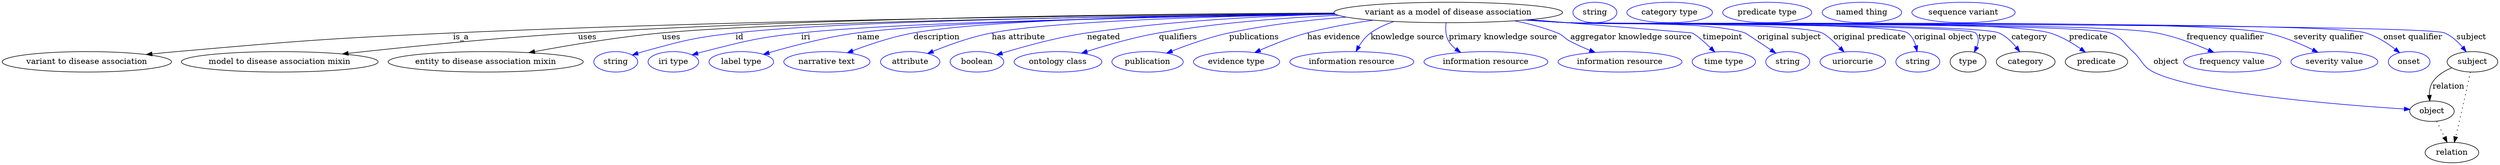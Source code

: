 digraph {
	graph [bb="0,0,4369.4,283"];
	node [label="\N"];
	"variant as a model of disease association"	[height=0.5,
		label="variant as a model of disease association",
		pos="2531.2,265",
		width=5.5606];
	"variant to disease association"	[height=0.5,
		pos="148.19,178",
		width=4.1163];
	"variant as a model of disease association" -> "variant to disease association"	[label=is_a,
		lp="804.19,221.5",
		pos="e,252.43,190.88 2332,263.09 2008.4,260.92 1348.6,253.59 790.19,229 574.34,219.49 520.41,214.97 305.19,196 291.45,194.79 277.05,193.4 \
262.78,191.94"];
	"model to disease association mixin"	[height=0.5,
		pos="486.19,178",
		width=4.7843];
	"variant as a model of disease association" -> "model to disease association mixin"	[label=uses,
		lp="1025.7,221.5",
		pos="e,596.2,191.85 2331.3,264 2040.1,262.97 1482.6,257.04 1009.2,229 870.7,220.8 712.16,204.69 606.28,192.97"];
	"entity to disease association mixin"	[height=0.5,
		pos="847.19,178",
		width=4.7482];
	"variant as a model of disease association" -> "entity to disease association mixin"	[label=uses,
		lp="1172.7,221.5",
		pos="e,923.01,194.2 2333.2,262.25 2008.9,258.83 1378.3,249.71 1156.2,229 1080.3,221.93 994.88,207.61 933.1,196.1"];
	id	[color=blue,
		height=0.5,
		label=string,
		pos="1074.2,178",
		width=1.0652];
	"variant as a model of disease association" -> id	[color=blue,
		label=id,
		lp="1293.2,221.5",
		pos="e,1103.2,190.01 2332.9,262.54 2034.1,259.64 1482.7,251.37 1286.2,229 1212.3,220.59 1193.9,215.79 1122.2,196 1119.1,195.14 1115.9,\
194.18 1112.7,193.17",
		style=solid];
	iri	[color=blue,
		height=0.5,
		label="iri type",
		pos="1175.2,178",
		width=1.2277];
	"variant as a model of disease association" -> iri	[color=blue,
		label=iri,
		lp="1411.2,221.5",
		pos="e,1207.8,190.16 2334.6,261.58 2060.5,257.58 1577.7,248.04 1403.2,229 1324.5,220.41 1304.9,215.46 1228.2,196 1224.8,195.13 1221.2,\
194.16 1217.7,193.14",
		style=solid];
	name	[color=blue,
		height=0.5,
		label="label type",
		pos="1294.2,178",
		width=1.5707];
	"variant as a model of disease association" -> name	[color=blue,
		label=name,
		lp="1516.2,221.5",
		pos="e,1332.8,191.18 2333.5,262.12 2079.4,258.86 1652.2,250.34 1496.2,229 1442.8,221.7 1383,205.92 1342.4,194.03",
		style=solid];
	description	[color=blue,
		height=0.5,
		label="narrative text",
		pos="1444.2,178",
		width=2.0943];
	"variant as a model of disease association" -> description	[color=blue,
		label=description,
		lp="1635.7,221.5",
		pos="e,1479.7,193.95 2332.1,263.12 2100.1,260.95 1731.4,253.58 1595.2,229 1558.7,222.41 1518.9,208.97 1489.4,197.69",
		style=solid];
	"has attribute"	[color=blue,
		height=0.5,
		label=attribute,
		pos="1589.2,178",
		width=1.4443];
	"variant as a model of disease association" -> "has attribute"	[color=blue,
		label="has attribute",
		lp="1778.2,221.5",
		pos="e,1619.8,192.73 2333.4,261.99 2134.5,258.78 1842.1,250.46 1731.2,229 1695.7,222.14 1657.2,208.11 1629.2,196.66",
		style=solid];
	negated	[color=blue,
		height=0.5,
		label=boolean,
		pos="1706.2,178",
		width=1.2999];
	"variant as a model of disease association" -> negated	[color=blue,
		label=negated,
		lp="1927.2,221.5",
		pos="e,1740.4,190.33 2333.2,262.24 2207.9,258.87 2042.9,250.25 1898.2,229 1846.6,221.42 1788.8,205.31 1750.3,193.41",
		style=solid];
	qualifiers	[color=blue,
		height=0.5,
		label="ontology class",
		pos="1847.2,178",
		width=2.1304];
	"variant as a model of disease association" -> qualifiers	[color=blue,
		label=qualifiers,
		lp="2057.7,221.5",
		pos="e,1888.5,193.28 2338.7,260.05 2243.5,255.74 2127.2,246.91 2024.2,229 1980.9,221.48 1933,207.6 1898,196.37",
		style=solid];
	publications	[color=blue,
		height=0.5,
		label=publication,
		pos="2004.2,178",
		width=1.7332];
	"variant as a model of disease association" -> publications	[color=blue,
		label=publications,
		lp="2191.2,221.5",
		pos="e,2037.6,193.32 2352.5,256.85 2287.3,251.85 2213.4,243.37 2147.2,229 2112.7,221.52 2075.1,208.14 2047.1,197.11",
		style=solid];
	"has evidence"	[color=blue,
		height=0.5,
		label="evidence type",
		pos="2160.2,178",
		width=2.0943];
	"variant as a model of disease association" -> "has evidence"	[color=blue,
		label="has evidence",
		lp="2330.7,221.5",
		pos="e,2192.1,194.37 2399.9,251.41 2362.2,246.18 2321.2,238.93 2284.2,229 2255.8,221.39 2225.2,209.08 2201.5,198.58",
		style=solid];
	"knowledge source"	[color=blue,
		height=0.5,
		label="information resource",
		pos="2362.2,178",
		width=3.015];
	"variant as a model of disease association" -> "knowledge source"	[color=blue,
		label="knowledge source",
		lp="2459.7,221.5",
		pos="e,2369.6,196.24 2435.7,249.05 2421.4,244.15 2407.3,237.64 2395.2,229 2386.6,222.9 2379.7,213.84 2374.4,205.1",
		style=solid];
	"primary knowledge source"	[color=blue,
		height=0.5,
		label="information resource",
		pos="2597.2,178",
		width=3.015];
	"variant as a model of disease association" -> "primary knowledge source"	[color=blue,
		label="primary knowledge source",
		lp="2627.2,221.5",
		pos="e,2552.8,194.65 2527.4,246.59 2526.1,236.37 2526.3,223.63 2532.2,214 2535.4,208.82 2539.6,204.35 2544.4,200.52",
		style=solid];
	"aggregator knowledge source"	[color=blue,
		height=0.5,
		label="information resource",
		pos="2832.2,178",
		width=3.015];
	"variant as a model of disease association" -> "aggregator knowledge source"	[color=blue,
		label="aggregator knowledge source",
		lp="2851.7,221.5",
		pos="e,2788.5,194.64 2647.4,250.3 2672.6,245.25 2698.7,238.37 2722.2,229 2733.5,224.48 2734.4,219.64 2745.2,214 2755.9,208.42 2767.7,\
203.13 2779.1,198.44",
		style=solid];
	timepoint	[color=blue,
		height=0.5,
		label="time type",
		pos="3014.2,178",
		width=1.5346];
	"variant as a model of disease association" -> timepoint	[color=blue,
		label=timepoint,
		lp="3012.2,221.5",
		pos="e,2998.2,195.38 2674.5,252.39 2798.2,242.34 2957.4,229.36 2958.2,229 2965.6,225.82 2979,214.01 2990.8,202.67",
		style=solid];
	"original subject"	[color=blue,
		height=0.5,
		label=string,
		pos="3126.2,178",
		width=1.0652];
	"variant as a model of disease association" -> "original subject"	[color=blue,
		label="original subject",
		lp="3129.2,221.5",
		pos="e,3105.1,193.27 2671.8,252.17 2695,250.35 2718.7,248.56 2741.2,247 2810,242.22 2985.8,250.9 3051.2,229 3052.5,228.55 3076.2,212.71 \
3096.6,198.97",
		style=solid];
	"original predicate"	[color=blue,
		height=0.5,
		label=uriorcurie,
		pos="3240.2,178",
		width=1.5887];
	"variant as a model of disease association" -> "original predicate"	[color=blue,
		label="original predicate",
		lp="3269.7,221.5",
		pos="e,3224.9,195.47 2669.8,251.98 2693.6,250.15 2718.1,248.4 2741.2,247 2790.6,244 3140.5,247.98 3186.2,229 3193.5,225.96 3206.4,214.16 \
3217.7,202.78",
		style=solid];
	"original object"	[color=blue,
		height=0.5,
		label=string,
		pos="3354.2,178",
		width=1.0652];
	"variant as a model of disease association" -> "original object"	[color=blue,
		label="original object",
		lp="3399.7,221.5",
		pos="e,3352.8,196.31 2668.6,251.87 2692.8,250.02 2717.7,248.3 2741.2,247 2774.2,245.17 3309.4,248.42 3336.2,229 3343.6,223.63 3348,214.91 \
3350.5,206.25",
		style=solid];
	type	[height=0.5,
		pos="3442.2,178",
		width=0.86659];
	"variant as a model of disease association" -> type	[color=blue,
		label=type,
		lp="3476.2,221.5",
		pos="e,3453.2,194.96 2667.8,251.83 2692.2,249.98 2717.4,248.26 2741.2,247 2761,245.95 3441.3,243.2 3455.2,229 3461.6,222.4 3460.8,213.03 \
3457.5,204.19",
		style=solid];
	category	[height=0.5,
		pos="3543.2,178",
		width=1.4263];
	"variant as a model of disease association" -> category	[color=blue,
		label=category,
		lp="3549.7,221.5",
		pos="e,3532.7,195.81 2667.8,251.81 2692.2,249.95 2717.4,248.24 2741.2,247 2783.1,244.81 3457.9,246.11 3496.2,229 3508.3,223.61 3518.7,\
213.5 3526.6,203.78",
		style=solid];
	predicate	[height=0.5,
		pos="3667.2,178",
		width=1.5165];
	"variant as a model of disease association" -> predicate	[color=blue,
		label=predicate,
		lp="3653.2,221.5",
		pos="e,3647.7,194.98 2667.5,251.78 2692,249.92 2717.4,248.22 2741.2,247 2834.9,242.21 3495.2,255.32 3585.2,229 3604.7,223.29 3624.3,211.66 \
3639.4,201.05",
		style=solid];
	object	[height=0.5,
		pos="4254.2,91",
		width=1.0832];
	"variant as a model of disease association" -> object	[color=blue,
		label=object,
		lp="3789.2,178",
		pos="e,4215.5,94.237 2667.2,251.75 2691.8,249.89 2717.3,248.19 2741.2,247 2793.9,244.37 3641.7,247.32 3691.2,229 3712.8,221 3714.1,211.5 \
3731.2,196 3747.9,180.78 3746.9,170.09 3767.2,160 3843.5,121.97 4097.5,101.88 4205.2,94.891",
		style=solid];
	"frequency qualifier"	[color=blue,
		height=0.5,
		label="frequency value",
		pos="3905.2,178",
		width=2.3651];
	"variant as a model of disease association" -> "frequency qualifier"	[color=blue,
		label="frequency qualifier",
		lp="3893.2,221.5",
		pos="e,3872.8,194.78 2666.9,251.74 2691.6,249.88 2717.2,248.18 2741.2,247 2855.6,241.37 3659.6,250.47 3772.2,229 3803.8,222.97 3837.7,\
210.12 3863.3,198.96",
		style=solid];
	"severity qualifier"	[color=blue,
		height=0.5,
		label="severity value",
		pos="4084.2,178",
		width=2.1123];
	"variant as a model of disease association" -> "severity qualifier"	[color=blue,
		label="severity qualifier",
		lp="4074.2,221.5",
		pos="e,4055.4,194.81 2666.7,251.71 2691.4,249.84 2717.1,248.15 2741.2,247 2877,240.51 3832.1,256.85 3965.2,229 3993.5,223.07 4023.6,210.39 \
4046.4,199.28",
		style=solid];
	"onset qualifier"	[color=blue,
		height=0.5,
		label=onset,
		pos="4214.2,178",
		width=1.011];
	"variant as a model of disease association" -> "onset qualifier"	[color=blue,
		label="onset qualifier",
		lp="4221.7,221.5",
		pos="e,4197.5,194.29 2666.4,251.7 2691.2,249.82 2717,248.13 2741.2,247 2818.8,243.36 4065,251.99 4139.2,229 4157.6,223.29 4175.7,211.46 \
4189.5,200.75",
		style=solid];
	subject	[height=0.5,
		pos="4325.2,178",
		width=1.2277];
	"variant as a model of disease association" -> subject	[color=blue,
		label=subject,
		lp="4324.2,221.5",
		pos="e,4314.4,195.87 2666.1,251.69 2691,249.81 2716.9,248.12 2741.2,247 2783.8,245.03 4238,245.96 4277.2,229 4289.4,223.69 4300.1,213.6 \
4308.2,203.86",
		style=solid];
	association_type	[color=blue,
		height=0.5,
		label=string,
		pos="2788.2,265",
		width=1.0652];
	association_category	[color=blue,
		height=0.5,
		label="category type",
		pos="2919.2,265",
		width=2.0762];
	"variant to disease association_predicate"	[color=blue,
		height=0.5,
		label="predicate type",
		pos="3090.2,265",
		width=2.1665];
	relation	[height=0.5,
		pos="4289.2,18",
		width=1.2999];
	object -> relation	[pos="e,4280.7,36.198 4262.5,73.174 4266.6,64.896 4271.6,54.723 4276.2,45.438",
		style=dotted];
	"variant to disease association_object"	[color=blue,
		height=0.5,
		label="named thing",
		pos="3256.2,265",
		width=1.9318];
	subject -> object	[label=relation,
		lp="4283.2,134.5",
		pos="e,4250.4,109.01 4288.8,167.42 4276,162.12 4262.8,154.06 4255.2,142 4250.9,135.26 4249.6,126.93 4249.6,119.01"];
	subject -> relation	[pos="e,4293.4,36.005 4321.5,160.05 4317.1,139.44 4309.3,103.63 4302.2,73 4300.2,64.183 4297.9,54.574 4295.8,45.938",
		style=dotted];
	"variant as a model of disease association_subject"	[color=blue,
		height=0.5,
		label="sequence variant",
		pos="3434.2,265",
		width=2.5095];
}
